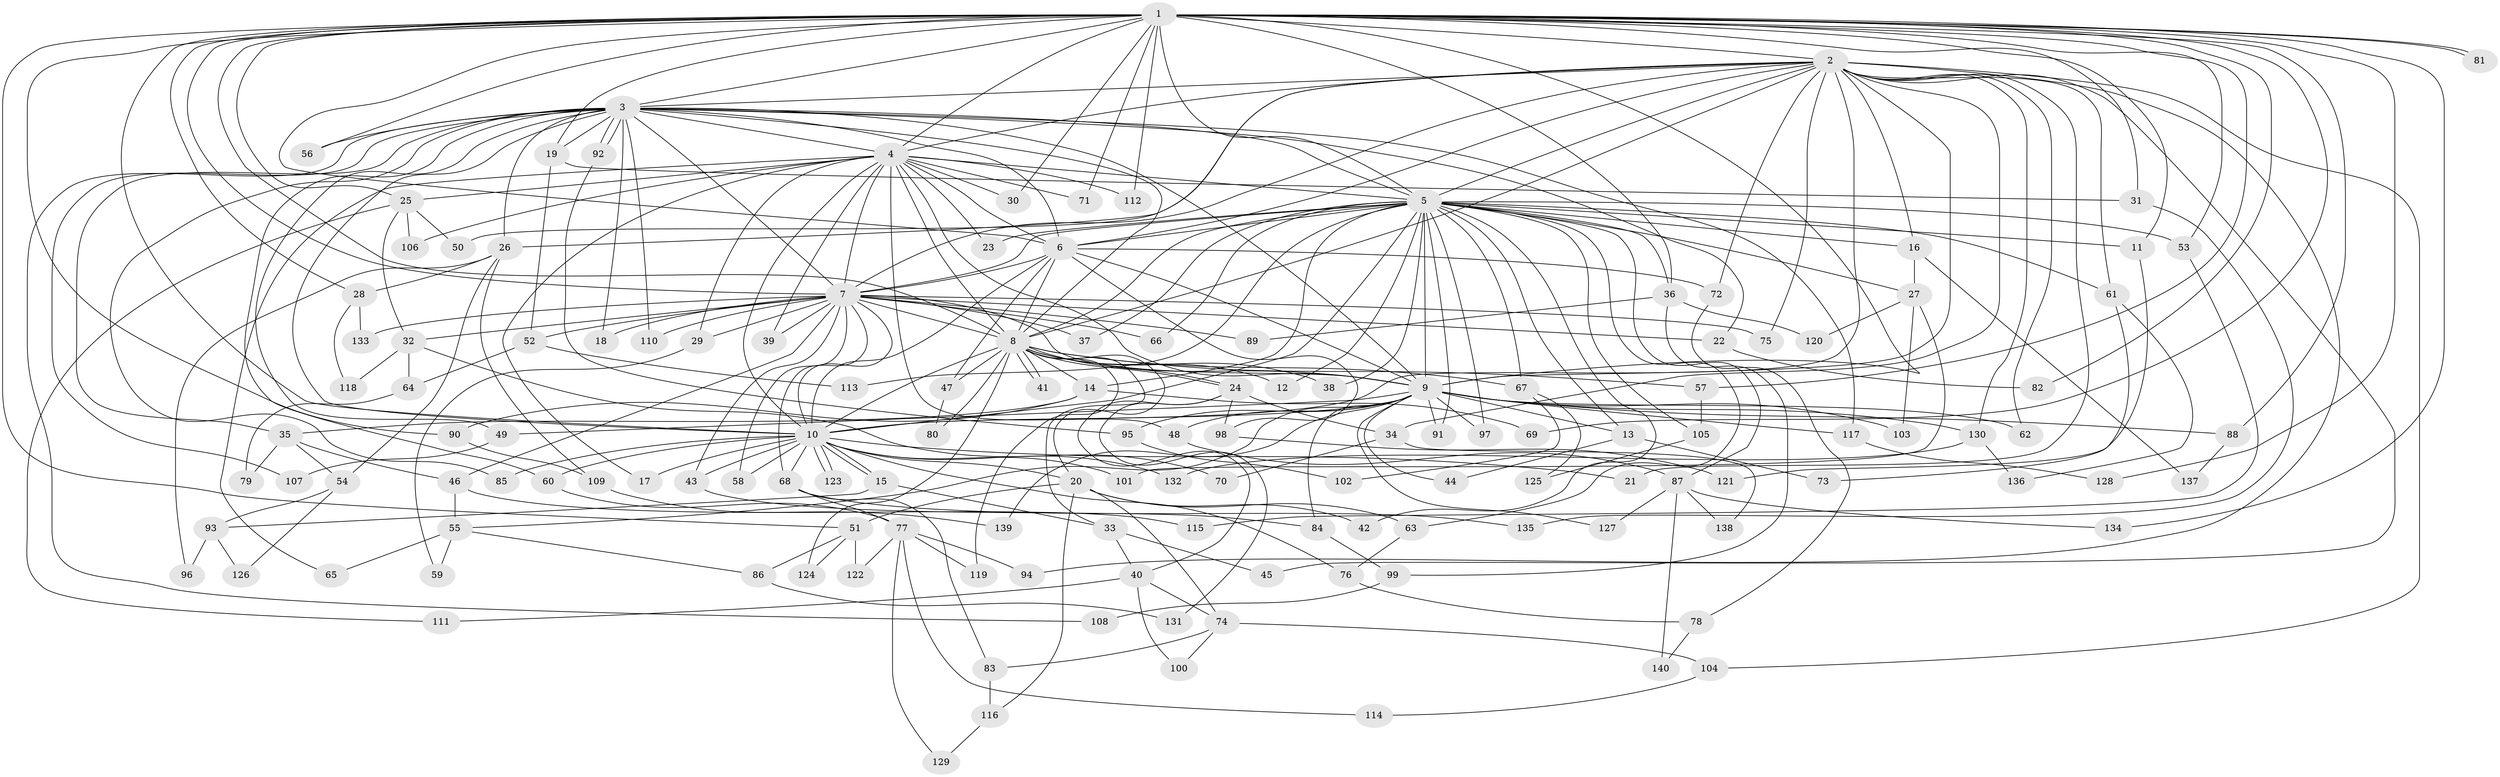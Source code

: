// Generated by graph-tools (version 1.1) at 2025/49/03/09/25 03:49:41]
// undirected, 140 vertices, 305 edges
graph export_dot {
graph [start="1"]
  node [color=gray90,style=filled];
  1;
  2;
  3;
  4;
  5;
  6;
  7;
  8;
  9;
  10;
  11;
  12;
  13;
  14;
  15;
  16;
  17;
  18;
  19;
  20;
  21;
  22;
  23;
  24;
  25;
  26;
  27;
  28;
  29;
  30;
  31;
  32;
  33;
  34;
  35;
  36;
  37;
  38;
  39;
  40;
  41;
  42;
  43;
  44;
  45;
  46;
  47;
  48;
  49;
  50;
  51;
  52;
  53;
  54;
  55;
  56;
  57;
  58;
  59;
  60;
  61;
  62;
  63;
  64;
  65;
  66;
  67;
  68;
  69;
  70;
  71;
  72;
  73;
  74;
  75;
  76;
  77;
  78;
  79;
  80;
  81;
  82;
  83;
  84;
  85;
  86;
  87;
  88;
  89;
  90;
  91;
  92;
  93;
  94;
  95;
  96;
  97;
  98;
  99;
  100;
  101;
  102;
  103;
  104;
  105;
  106;
  107;
  108;
  109;
  110;
  111;
  112;
  113;
  114;
  115;
  116;
  117;
  118;
  119;
  120;
  121;
  122;
  123;
  124;
  125;
  126;
  127;
  128;
  129;
  130;
  131;
  132;
  133;
  134;
  135;
  136;
  137;
  138;
  139;
  140;
  1 -- 2;
  1 -- 3;
  1 -- 4;
  1 -- 5;
  1 -- 6;
  1 -- 7;
  1 -- 8;
  1 -- 9;
  1 -- 10;
  1 -- 11;
  1 -- 19;
  1 -- 25;
  1 -- 28;
  1 -- 30;
  1 -- 31;
  1 -- 36;
  1 -- 51;
  1 -- 53;
  1 -- 56;
  1 -- 57;
  1 -- 69;
  1 -- 71;
  1 -- 81;
  1 -- 81;
  1 -- 82;
  1 -- 88;
  1 -- 90;
  1 -- 112;
  1 -- 128;
  1 -- 134;
  2 -- 3;
  2 -- 4;
  2 -- 5;
  2 -- 6;
  2 -- 7;
  2 -- 8;
  2 -- 9;
  2 -- 10;
  2 -- 16;
  2 -- 21;
  2 -- 26;
  2 -- 34;
  2 -- 45;
  2 -- 50;
  2 -- 61;
  2 -- 62;
  2 -- 72;
  2 -- 75;
  2 -- 94;
  2 -- 104;
  2 -- 130;
  3 -- 4;
  3 -- 5;
  3 -- 6;
  3 -- 7;
  3 -- 8;
  3 -- 9;
  3 -- 10;
  3 -- 18;
  3 -- 19;
  3 -- 22;
  3 -- 26;
  3 -- 35;
  3 -- 49;
  3 -- 56;
  3 -- 60;
  3 -- 85;
  3 -- 92;
  3 -- 92;
  3 -- 107;
  3 -- 108;
  3 -- 110;
  3 -- 117;
  4 -- 5;
  4 -- 6;
  4 -- 7;
  4 -- 8;
  4 -- 9;
  4 -- 10;
  4 -- 17;
  4 -- 23;
  4 -- 25;
  4 -- 29;
  4 -- 30;
  4 -- 39;
  4 -- 48;
  4 -- 65;
  4 -- 71;
  4 -- 106;
  4 -- 112;
  5 -- 6;
  5 -- 7;
  5 -- 8;
  5 -- 9;
  5 -- 10;
  5 -- 11;
  5 -- 12;
  5 -- 13;
  5 -- 14;
  5 -- 16;
  5 -- 23;
  5 -- 27;
  5 -- 36;
  5 -- 37;
  5 -- 38;
  5 -- 42;
  5 -- 53;
  5 -- 61;
  5 -- 63;
  5 -- 66;
  5 -- 67;
  5 -- 87;
  5 -- 91;
  5 -- 97;
  5 -- 105;
  5 -- 113;
  6 -- 7;
  6 -- 8;
  6 -- 9;
  6 -- 10;
  6 -- 47;
  6 -- 72;
  6 -- 98;
  7 -- 8;
  7 -- 9;
  7 -- 10;
  7 -- 18;
  7 -- 22;
  7 -- 29;
  7 -- 32;
  7 -- 37;
  7 -- 39;
  7 -- 43;
  7 -- 46;
  7 -- 52;
  7 -- 58;
  7 -- 66;
  7 -- 68;
  7 -- 75;
  7 -- 89;
  7 -- 110;
  7 -- 133;
  8 -- 9;
  8 -- 10;
  8 -- 12;
  8 -- 14;
  8 -- 20;
  8 -- 24;
  8 -- 24;
  8 -- 33;
  8 -- 38;
  8 -- 41;
  8 -- 41;
  8 -- 47;
  8 -- 57;
  8 -- 67;
  8 -- 80;
  8 -- 119;
  8 -- 124;
  9 -- 10;
  9 -- 13;
  9 -- 44;
  9 -- 48;
  9 -- 49;
  9 -- 55;
  9 -- 62;
  9 -- 84;
  9 -- 88;
  9 -- 91;
  9 -- 95;
  9 -- 97;
  9 -- 103;
  9 -- 117;
  9 -- 127;
  9 -- 130;
  9 -- 139;
  10 -- 15;
  10 -- 15;
  10 -- 17;
  10 -- 20;
  10 -- 21;
  10 -- 43;
  10 -- 58;
  10 -- 60;
  10 -- 68;
  10 -- 76;
  10 -- 85;
  10 -- 101;
  10 -- 123;
  10 -- 123;
  10 -- 132;
  11 -- 121;
  13 -- 44;
  13 -- 73;
  14 -- 35;
  14 -- 69;
  14 -- 90;
  15 -- 33;
  15 -- 93;
  16 -- 27;
  16 -- 137;
  19 -- 31;
  19 -- 52;
  20 -- 42;
  20 -- 51;
  20 -- 63;
  20 -- 74;
  20 -- 116;
  22 -- 82;
  24 -- 34;
  24 -- 40;
  24 -- 98;
  24 -- 131;
  25 -- 32;
  25 -- 50;
  25 -- 106;
  25 -- 111;
  26 -- 28;
  26 -- 54;
  26 -- 96;
  26 -- 109;
  27 -- 101;
  27 -- 103;
  27 -- 120;
  28 -- 118;
  28 -- 133;
  29 -- 59;
  31 -- 135;
  32 -- 64;
  32 -- 70;
  32 -- 118;
  33 -- 40;
  33 -- 45;
  34 -- 70;
  34 -- 138;
  35 -- 46;
  35 -- 54;
  35 -- 79;
  36 -- 89;
  36 -- 99;
  36 -- 120;
  40 -- 74;
  40 -- 100;
  40 -- 111;
  43 -- 84;
  46 -- 55;
  46 -- 115;
  47 -- 80;
  48 -- 87;
  49 -- 107;
  51 -- 86;
  51 -- 122;
  51 -- 124;
  52 -- 64;
  52 -- 113;
  53 -- 115;
  54 -- 93;
  54 -- 126;
  55 -- 59;
  55 -- 65;
  55 -- 86;
  57 -- 105;
  60 -- 77;
  61 -- 73;
  61 -- 136;
  63 -- 76;
  64 -- 79;
  67 -- 102;
  67 -- 125;
  68 -- 77;
  68 -- 83;
  68 -- 135;
  72 -- 78;
  74 -- 83;
  74 -- 100;
  74 -- 104;
  76 -- 78;
  77 -- 94;
  77 -- 114;
  77 -- 119;
  77 -- 122;
  77 -- 129;
  78 -- 140;
  83 -- 116;
  84 -- 99;
  86 -- 131;
  87 -- 127;
  87 -- 134;
  87 -- 138;
  87 -- 140;
  88 -- 137;
  90 -- 109;
  92 -- 95;
  93 -- 96;
  93 -- 126;
  95 -- 102;
  98 -- 121;
  99 -- 108;
  104 -- 114;
  105 -- 125;
  109 -- 139;
  116 -- 129;
  117 -- 128;
  130 -- 132;
  130 -- 136;
}
